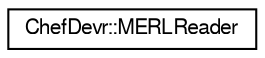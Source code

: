digraph "Graphical Class Hierarchy"
{
  edge [fontname="FreeSans",fontsize="10",labelfontname="FreeSans",labelfontsize="10"];
  node [fontname="FreeSans",fontsize="10",shape=record];
  rankdir="LR";
  Node1 [label="ChefDevr::MERLReader",height=0.2,width=0.4,color="black", fillcolor="white", style="filled",URL="$class_chef_devr_1_1_m_e_r_l_reader.html"];
}
